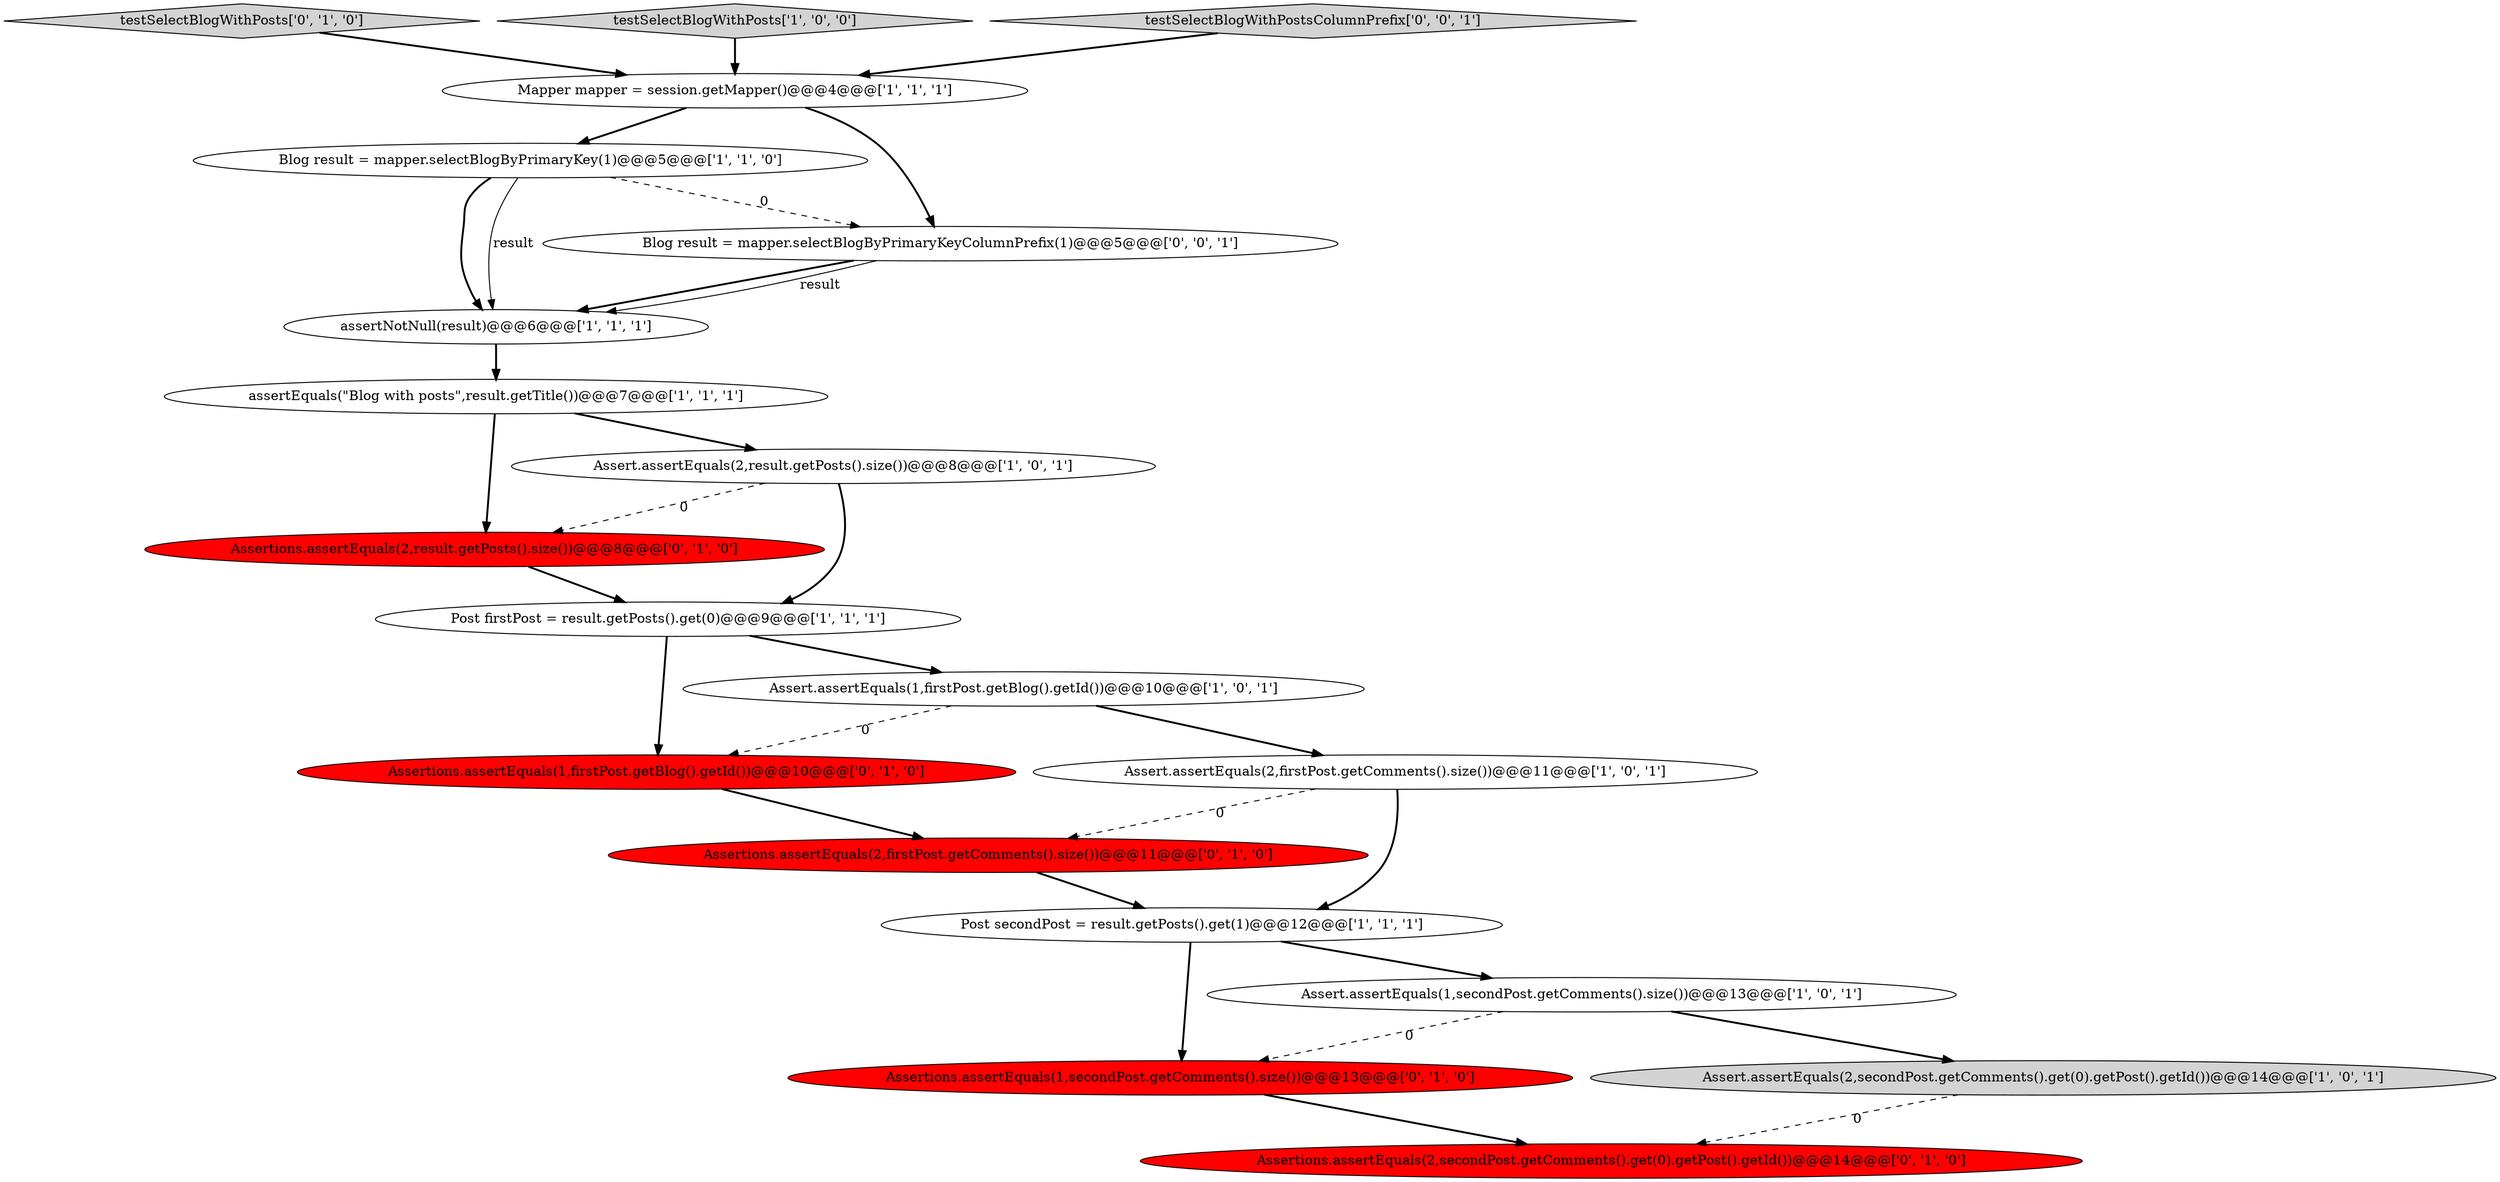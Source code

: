 digraph {
7 [style = filled, label = "Post secondPost = result.getPosts().get(1)@@@12@@@['1', '1', '1']", fillcolor = white, shape = ellipse image = "AAA0AAABBB1BBB"];
8 [style = filled, label = "Blog result = mapper.selectBlogByPrimaryKey(1)@@@5@@@['1', '1', '0']", fillcolor = white, shape = ellipse image = "AAA0AAABBB1BBB"];
6 [style = filled, label = "Assert.assertEquals(2,firstPost.getComments().size())@@@11@@@['1', '0', '1']", fillcolor = white, shape = ellipse image = "AAA0AAABBB1BBB"];
14 [style = filled, label = "Assertions.assertEquals(1,secondPost.getComments().size())@@@13@@@['0', '1', '0']", fillcolor = red, shape = ellipse image = "AAA1AAABBB2BBB"];
15 [style = filled, label = "Assertions.assertEquals(2,secondPost.getComments().get(0).getPost().getId())@@@14@@@['0', '1', '0']", fillcolor = red, shape = ellipse image = "AAA1AAABBB2BBB"];
5 [style = filled, label = "Assert.assertEquals(1,secondPost.getComments().size())@@@13@@@['1', '0', '1']", fillcolor = white, shape = ellipse image = "AAA0AAABBB1BBB"];
13 [style = filled, label = "testSelectBlogWithPosts['0', '1', '0']", fillcolor = lightgray, shape = diamond image = "AAA0AAABBB2BBB"];
16 [style = filled, label = "Assertions.assertEquals(1,firstPost.getBlog().getId())@@@10@@@['0', '1', '0']", fillcolor = red, shape = ellipse image = "AAA1AAABBB2BBB"];
19 [style = filled, label = "Blog result = mapper.selectBlogByPrimaryKeyColumnPrefix(1)@@@5@@@['0', '0', '1']", fillcolor = white, shape = ellipse image = "AAA0AAABBB3BBB"];
11 [style = filled, label = "Assert.assertEquals(1,firstPost.getBlog().getId())@@@10@@@['1', '0', '1']", fillcolor = white, shape = ellipse image = "AAA0AAABBB1BBB"];
1 [style = filled, label = "testSelectBlogWithPosts['1', '0', '0']", fillcolor = lightgray, shape = diamond image = "AAA0AAABBB1BBB"];
3 [style = filled, label = "Assert.assertEquals(2,secondPost.getComments().get(0).getPost().getId())@@@14@@@['1', '0', '1']", fillcolor = lightgray, shape = ellipse image = "AAA0AAABBB1BBB"];
18 [style = filled, label = "testSelectBlogWithPostsColumnPrefix['0', '0', '1']", fillcolor = lightgray, shape = diamond image = "AAA0AAABBB3BBB"];
9 [style = filled, label = "Mapper mapper = session.getMapper()@@@4@@@['1', '1', '1']", fillcolor = white, shape = ellipse image = "AAA0AAABBB1BBB"];
12 [style = filled, label = "Assertions.assertEquals(2,firstPost.getComments().size())@@@11@@@['0', '1', '0']", fillcolor = red, shape = ellipse image = "AAA1AAABBB2BBB"];
17 [style = filled, label = "Assertions.assertEquals(2,result.getPosts().size())@@@8@@@['0', '1', '0']", fillcolor = red, shape = ellipse image = "AAA1AAABBB2BBB"];
0 [style = filled, label = "Post firstPost = result.getPosts().get(0)@@@9@@@['1', '1', '1']", fillcolor = white, shape = ellipse image = "AAA0AAABBB1BBB"];
4 [style = filled, label = "assertEquals(\"Blog with posts\",result.getTitle())@@@7@@@['1', '1', '1']", fillcolor = white, shape = ellipse image = "AAA0AAABBB1BBB"];
2 [style = filled, label = "Assert.assertEquals(2,result.getPosts().size())@@@8@@@['1', '0', '1']", fillcolor = white, shape = ellipse image = "AAA0AAABBB1BBB"];
10 [style = filled, label = "assertNotNull(result)@@@6@@@['1', '1', '1']", fillcolor = white, shape = ellipse image = "AAA0AAABBB1BBB"];
5->3 [style = bold, label=""];
8->19 [style = dashed, label="0"];
8->10 [style = bold, label=""];
0->16 [style = bold, label=""];
5->14 [style = dashed, label="0"];
4->17 [style = bold, label=""];
8->10 [style = solid, label="result"];
11->16 [style = dashed, label="0"];
11->6 [style = bold, label=""];
0->11 [style = bold, label=""];
19->10 [style = bold, label=""];
4->2 [style = bold, label=""];
9->8 [style = bold, label=""];
2->17 [style = dashed, label="0"];
12->7 [style = bold, label=""];
1->9 [style = bold, label=""];
7->14 [style = bold, label=""];
6->12 [style = dashed, label="0"];
7->5 [style = bold, label=""];
2->0 [style = bold, label=""];
17->0 [style = bold, label=""];
19->10 [style = solid, label="result"];
18->9 [style = bold, label=""];
10->4 [style = bold, label=""];
9->19 [style = bold, label=""];
3->15 [style = dashed, label="0"];
14->15 [style = bold, label=""];
13->9 [style = bold, label=""];
6->7 [style = bold, label=""];
16->12 [style = bold, label=""];
}
